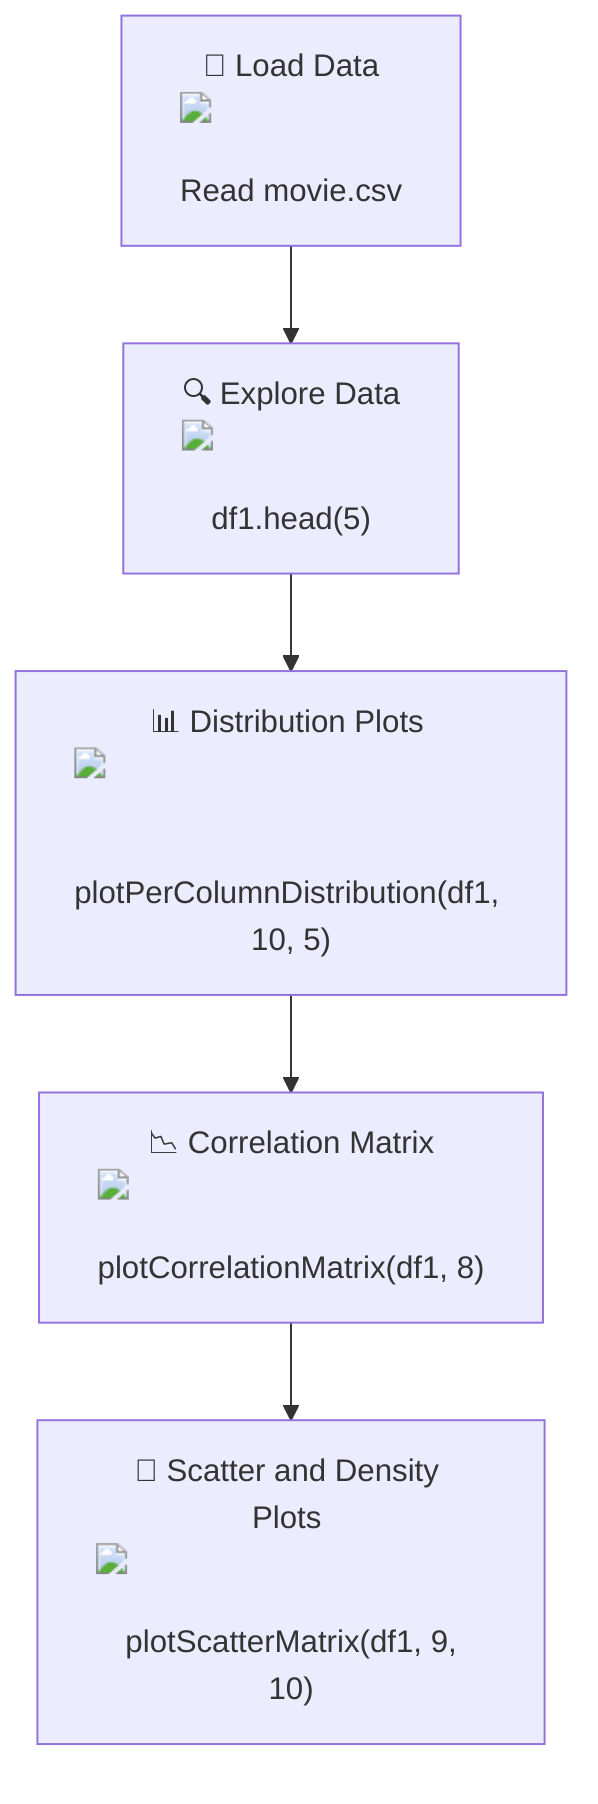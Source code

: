 flowchart TD
    A["📂 Load Data <img src='file.svg' /> <br/> Read movie.csv"] --> B["🔍 Explore Data <img src='table.svg' /> <br/> df1.head(5)"]
    B --> C["📊 Distribution Plots <img src='barplot_template.svg' /> <br/> plotPerColumnDistribution(df1, 10, 5)"]
    C --> D["📉 Correlation Matrix <img src='correlation.svg' /> <br/> plotCorrelationMatrix(df1, 8)"]
    D --> E["🔗 Scatter and Density Plots <img src='scatter_plot_template.svg' /> <br/> plotScatterMatrix(df1, 9, 10)"]